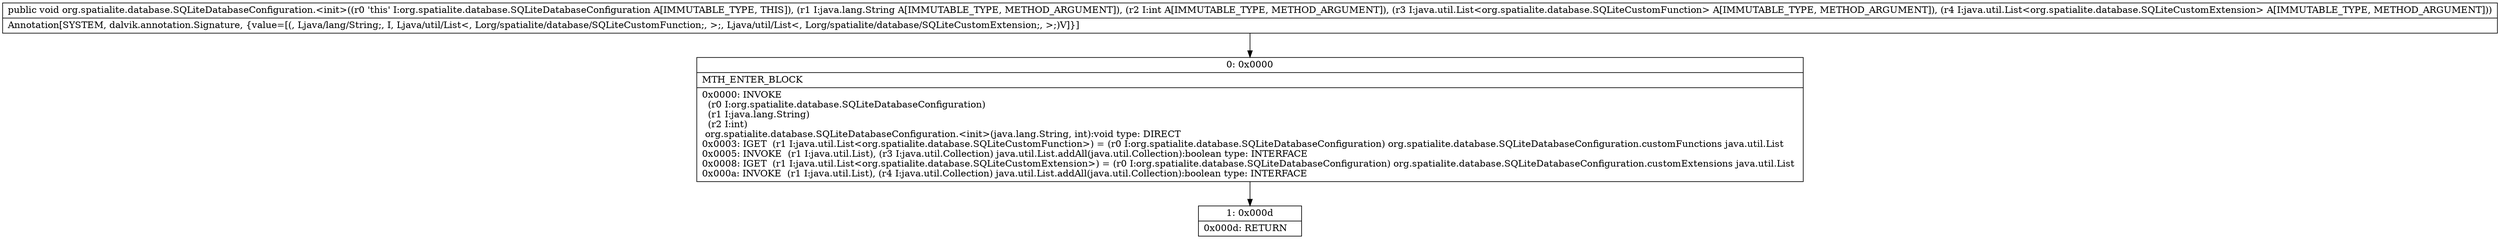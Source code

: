 digraph "CFG fororg.spatialite.database.SQLiteDatabaseConfiguration.\<init\>(Ljava\/lang\/String;ILjava\/util\/List;Ljava\/util\/List;)V" {
Node_0 [shape=record,label="{0\:\ 0x0000|MTH_ENTER_BLOCK\l|0x0000: INVOKE  \l  (r0 I:org.spatialite.database.SQLiteDatabaseConfiguration)\l  (r1 I:java.lang.String)\l  (r2 I:int)\l org.spatialite.database.SQLiteDatabaseConfiguration.\<init\>(java.lang.String, int):void type: DIRECT \l0x0003: IGET  (r1 I:java.util.List\<org.spatialite.database.SQLiteCustomFunction\>) = (r0 I:org.spatialite.database.SQLiteDatabaseConfiguration) org.spatialite.database.SQLiteDatabaseConfiguration.customFunctions java.util.List \l0x0005: INVOKE  (r1 I:java.util.List), (r3 I:java.util.Collection) java.util.List.addAll(java.util.Collection):boolean type: INTERFACE \l0x0008: IGET  (r1 I:java.util.List\<org.spatialite.database.SQLiteCustomExtension\>) = (r0 I:org.spatialite.database.SQLiteDatabaseConfiguration) org.spatialite.database.SQLiteDatabaseConfiguration.customExtensions java.util.List \l0x000a: INVOKE  (r1 I:java.util.List), (r4 I:java.util.Collection) java.util.List.addAll(java.util.Collection):boolean type: INTERFACE \l}"];
Node_1 [shape=record,label="{1\:\ 0x000d|0x000d: RETURN   \l}"];
MethodNode[shape=record,label="{public void org.spatialite.database.SQLiteDatabaseConfiguration.\<init\>((r0 'this' I:org.spatialite.database.SQLiteDatabaseConfiguration A[IMMUTABLE_TYPE, THIS]), (r1 I:java.lang.String A[IMMUTABLE_TYPE, METHOD_ARGUMENT]), (r2 I:int A[IMMUTABLE_TYPE, METHOD_ARGUMENT]), (r3 I:java.util.List\<org.spatialite.database.SQLiteCustomFunction\> A[IMMUTABLE_TYPE, METHOD_ARGUMENT]), (r4 I:java.util.List\<org.spatialite.database.SQLiteCustomExtension\> A[IMMUTABLE_TYPE, METHOD_ARGUMENT]))  | Annotation[SYSTEM, dalvik.annotation.Signature, \{value=[(, Ljava\/lang\/String;, I, Ljava\/util\/List\<, Lorg\/spatialite\/database\/SQLiteCustomFunction;, \>;, Ljava\/util\/List\<, Lorg\/spatialite\/database\/SQLiteCustomExtension;, \>;)V]\}]\l}"];
MethodNode -> Node_0;
Node_0 -> Node_1;
}

